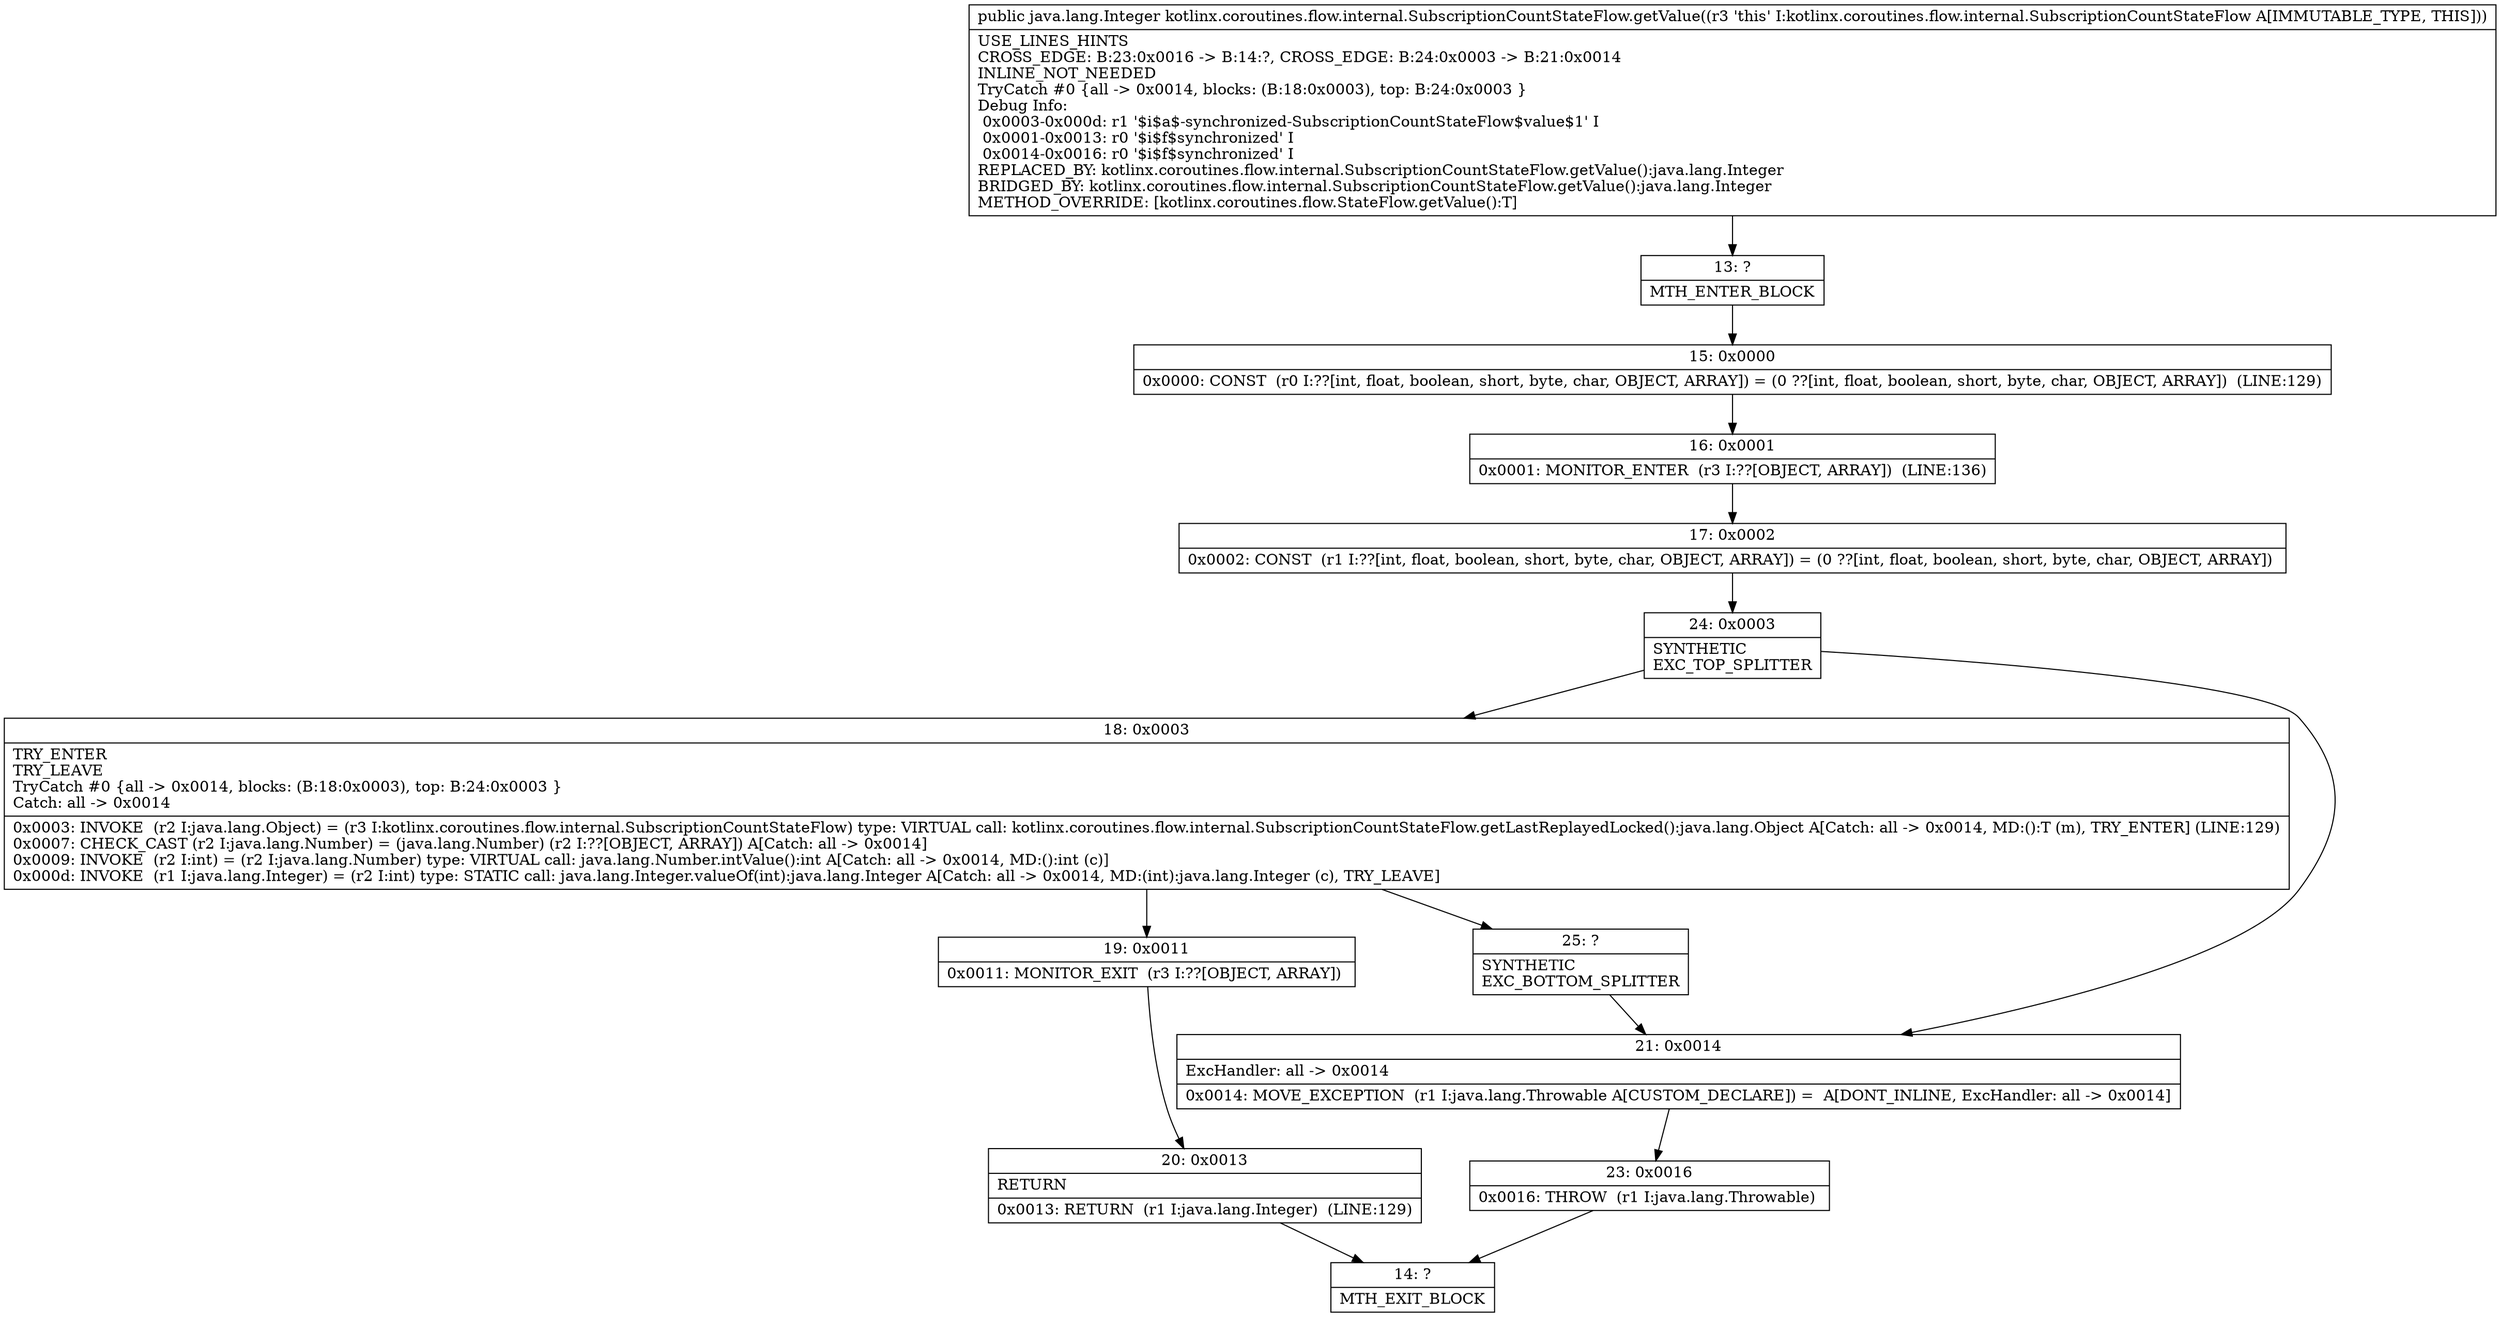 digraph "CFG forkotlinx.coroutines.flow.internal.SubscriptionCountStateFlow.getValue()Ljava\/lang\/Integer;" {
Node_13 [shape=record,label="{13\:\ ?|MTH_ENTER_BLOCK\l}"];
Node_15 [shape=record,label="{15\:\ 0x0000|0x0000: CONST  (r0 I:??[int, float, boolean, short, byte, char, OBJECT, ARRAY]) = (0 ??[int, float, boolean, short, byte, char, OBJECT, ARRAY])  (LINE:129)\l}"];
Node_16 [shape=record,label="{16\:\ 0x0001|0x0001: MONITOR_ENTER  (r3 I:??[OBJECT, ARRAY])  (LINE:136)\l}"];
Node_17 [shape=record,label="{17\:\ 0x0002|0x0002: CONST  (r1 I:??[int, float, boolean, short, byte, char, OBJECT, ARRAY]) = (0 ??[int, float, boolean, short, byte, char, OBJECT, ARRAY]) \l}"];
Node_24 [shape=record,label="{24\:\ 0x0003|SYNTHETIC\lEXC_TOP_SPLITTER\l}"];
Node_18 [shape=record,label="{18\:\ 0x0003|TRY_ENTER\lTRY_LEAVE\lTryCatch #0 \{all \-\> 0x0014, blocks: (B:18:0x0003), top: B:24:0x0003 \}\lCatch: all \-\> 0x0014\l|0x0003: INVOKE  (r2 I:java.lang.Object) = (r3 I:kotlinx.coroutines.flow.internal.SubscriptionCountStateFlow) type: VIRTUAL call: kotlinx.coroutines.flow.internal.SubscriptionCountStateFlow.getLastReplayedLocked():java.lang.Object A[Catch: all \-\> 0x0014, MD:():T (m), TRY_ENTER] (LINE:129)\l0x0007: CHECK_CAST (r2 I:java.lang.Number) = (java.lang.Number) (r2 I:??[OBJECT, ARRAY]) A[Catch: all \-\> 0x0014]\l0x0009: INVOKE  (r2 I:int) = (r2 I:java.lang.Number) type: VIRTUAL call: java.lang.Number.intValue():int A[Catch: all \-\> 0x0014, MD:():int (c)]\l0x000d: INVOKE  (r1 I:java.lang.Integer) = (r2 I:int) type: STATIC call: java.lang.Integer.valueOf(int):java.lang.Integer A[Catch: all \-\> 0x0014, MD:(int):java.lang.Integer (c), TRY_LEAVE]\l}"];
Node_19 [shape=record,label="{19\:\ 0x0011|0x0011: MONITOR_EXIT  (r3 I:??[OBJECT, ARRAY]) \l}"];
Node_20 [shape=record,label="{20\:\ 0x0013|RETURN\l|0x0013: RETURN  (r1 I:java.lang.Integer)  (LINE:129)\l}"];
Node_14 [shape=record,label="{14\:\ ?|MTH_EXIT_BLOCK\l}"];
Node_25 [shape=record,label="{25\:\ ?|SYNTHETIC\lEXC_BOTTOM_SPLITTER\l}"];
Node_21 [shape=record,label="{21\:\ 0x0014|ExcHandler: all \-\> 0x0014\l|0x0014: MOVE_EXCEPTION  (r1 I:java.lang.Throwable A[CUSTOM_DECLARE]) =  A[DONT_INLINE, ExcHandler: all \-\> 0x0014]\l}"];
Node_23 [shape=record,label="{23\:\ 0x0016|0x0016: THROW  (r1 I:java.lang.Throwable) \l}"];
MethodNode[shape=record,label="{public java.lang.Integer kotlinx.coroutines.flow.internal.SubscriptionCountStateFlow.getValue((r3 'this' I:kotlinx.coroutines.flow.internal.SubscriptionCountStateFlow A[IMMUTABLE_TYPE, THIS]))  | USE_LINES_HINTS\lCROSS_EDGE: B:23:0x0016 \-\> B:14:?, CROSS_EDGE: B:24:0x0003 \-\> B:21:0x0014\lINLINE_NOT_NEEDED\lTryCatch #0 \{all \-\> 0x0014, blocks: (B:18:0x0003), top: B:24:0x0003 \}\lDebug Info:\l  0x0003\-0x000d: r1 '$i$a$\-synchronized\-SubscriptionCountStateFlow$value$1' I\l  0x0001\-0x0013: r0 '$i$f$synchronized' I\l  0x0014\-0x0016: r0 '$i$f$synchronized' I\lREPLACED_BY: kotlinx.coroutines.flow.internal.SubscriptionCountStateFlow.getValue():java.lang.Integer\lBRIDGED_BY: kotlinx.coroutines.flow.internal.SubscriptionCountStateFlow.getValue():java.lang.Integer\lMETHOD_OVERRIDE: [kotlinx.coroutines.flow.StateFlow.getValue():T]\l}"];
MethodNode -> Node_13;Node_13 -> Node_15;
Node_15 -> Node_16;
Node_16 -> Node_17;
Node_17 -> Node_24;
Node_24 -> Node_18;
Node_24 -> Node_21;
Node_18 -> Node_19;
Node_18 -> Node_25;
Node_19 -> Node_20;
Node_20 -> Node_14;
Node_25 -> Node_21;
Node_21 -> Node_23;
Node_23 -> Node_14;
}

